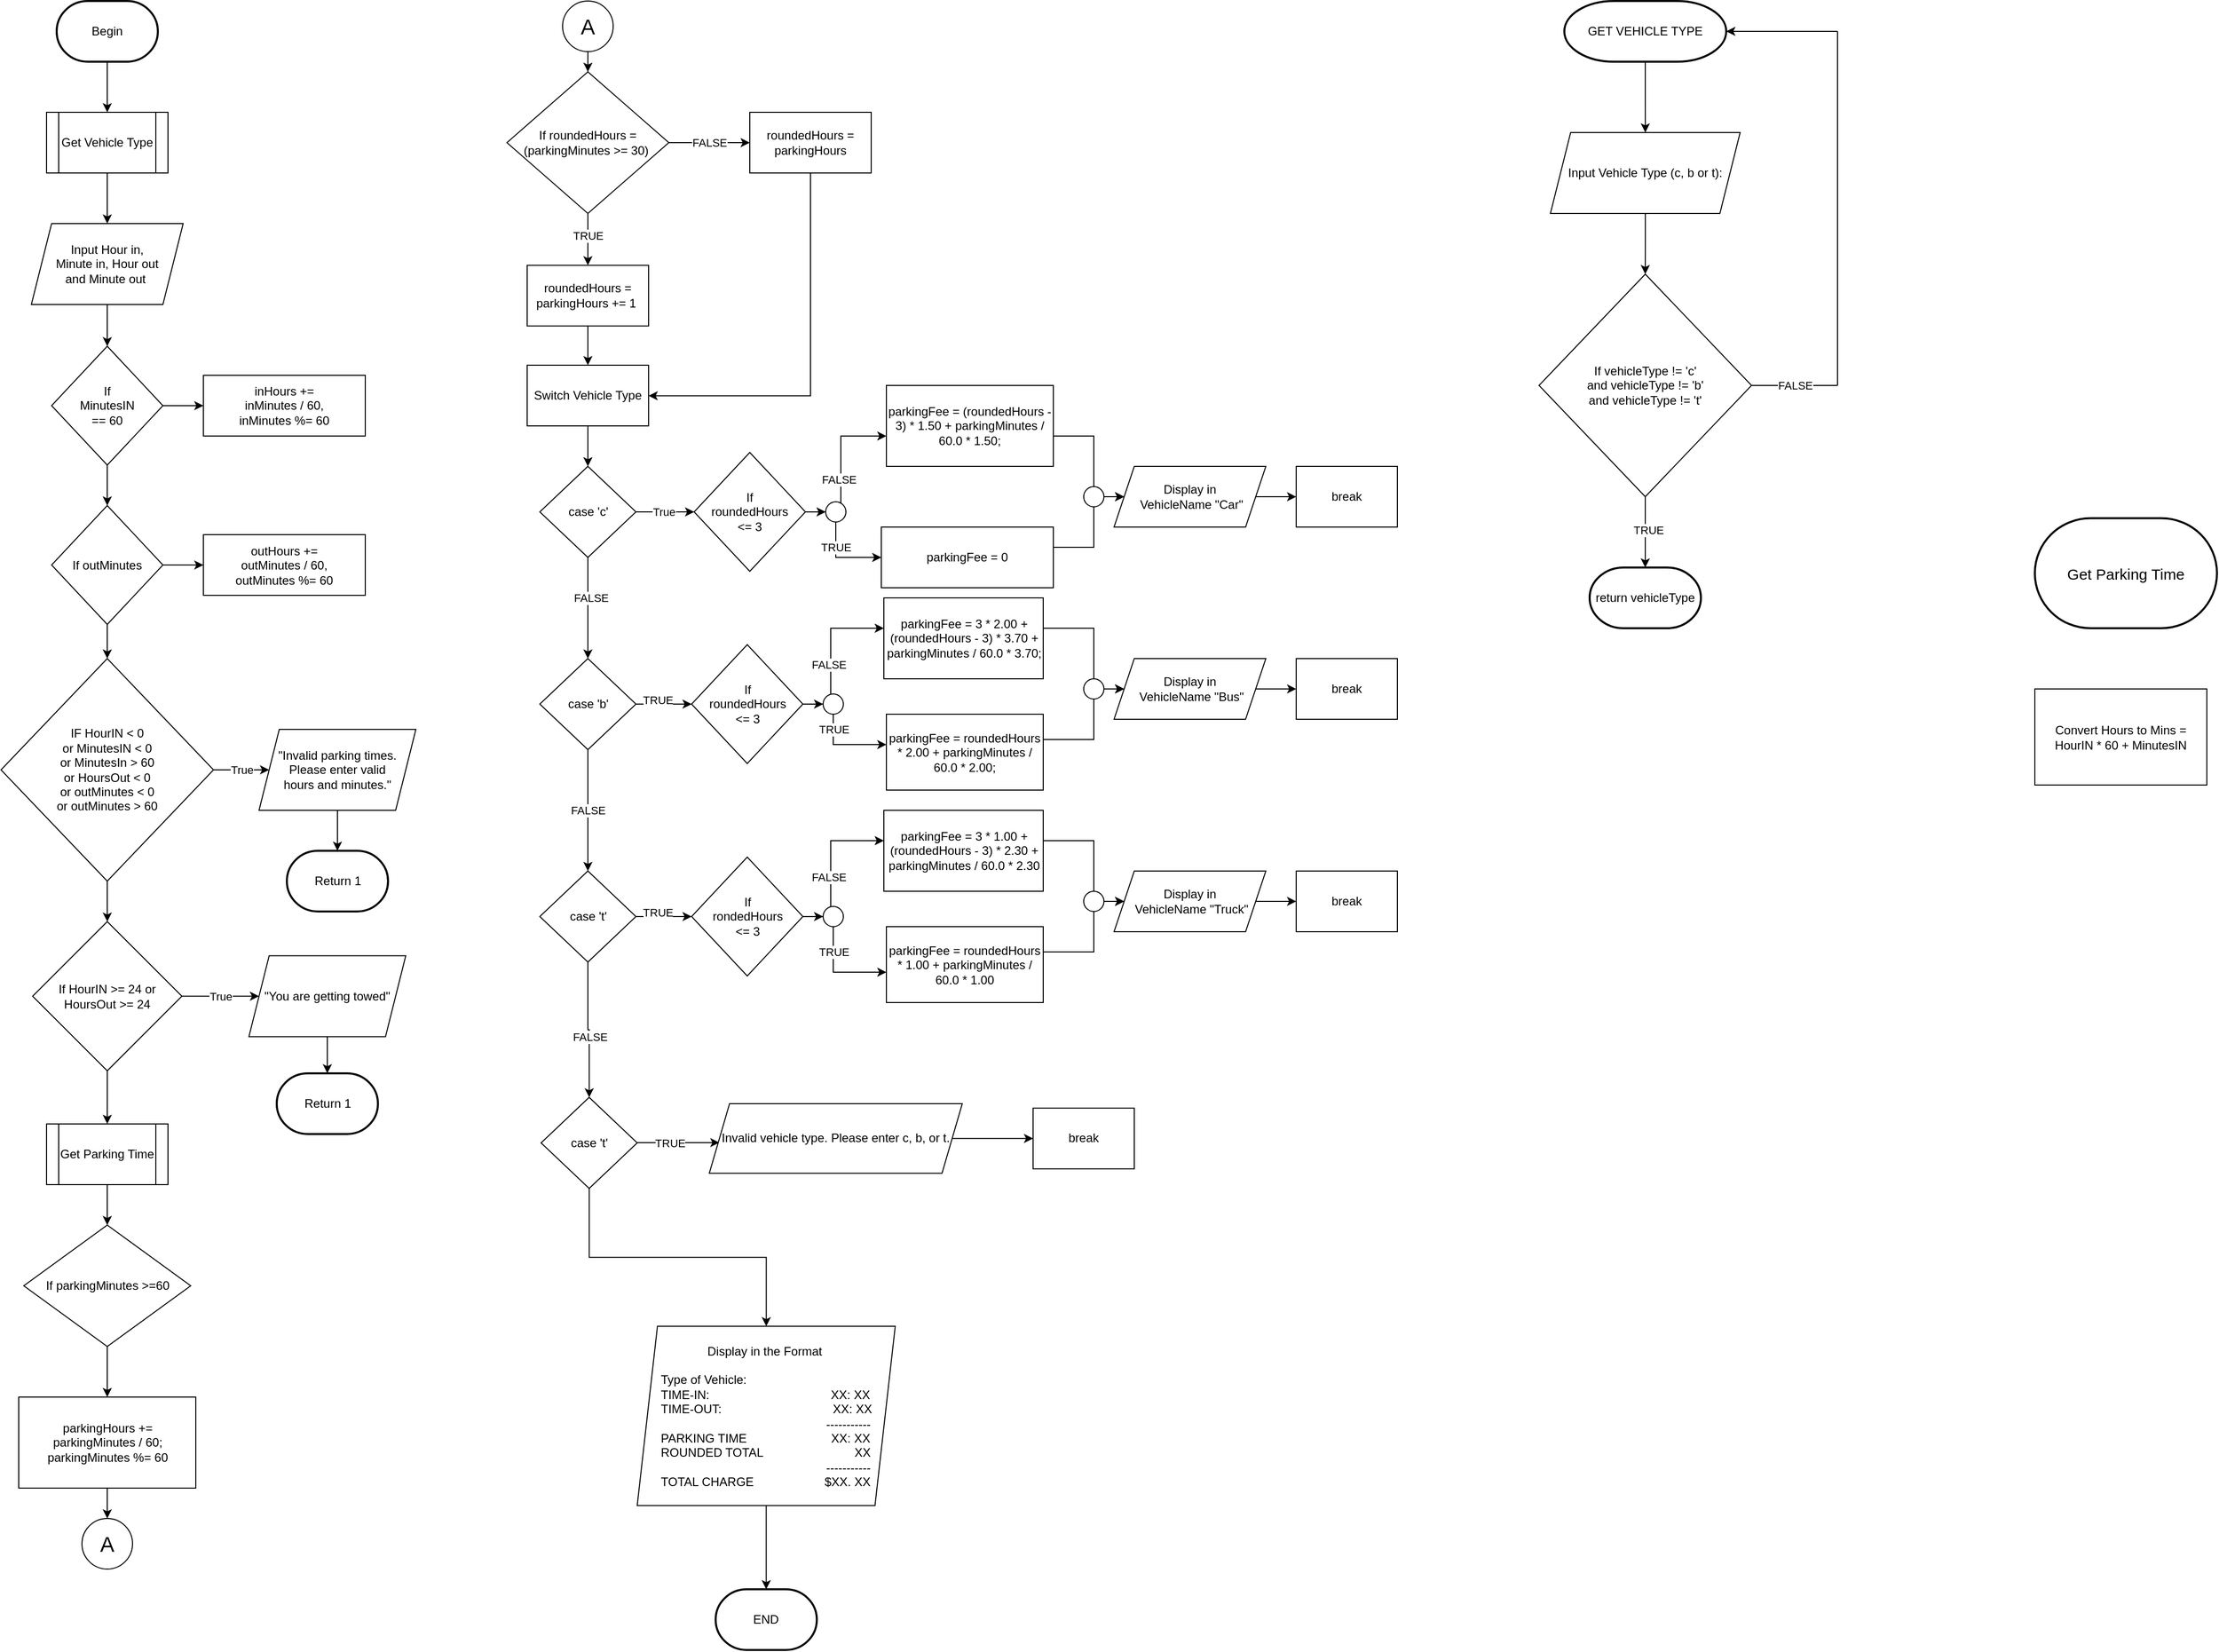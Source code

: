 <mxfile version="22.1.11" type="github">
  <diagram name="Page-1" id="T36eju5By-tqYhYQg0Z2">
    <mxGraphModel dx="693" dy="363" grid="1" gridSize="10" guides="1" tooltips="1" connect="1" arrows="1" fold="1" page="1" pageScale="1" pageWidth="850" pageHeight="1100" math="0" shadow="0">
      <root>
        <mxCell id="0" />
        <mxCell id="1" parent="0" />
        <mxCell id="Hg_f1LFbzUgzckaS3RzL-4" value="" style="edgeStyle=orthogonalEdgeStyle;rounded=0;orthogonalLoop=1;jettySize=auto;html=1;" parent="1" source="Hg_f1LFbzUgzckaS3RzL-1" target="Hg_f1LFbzUgzckaS3RzL-3" edge="1">
          <mxGeometry relative="1" as="geometry" />
        </mxCell>
        <mxCell id="Hg_f1LFbzUgzckaS3RzL-1" value="Begin" style="strokeWidth=2;html=1;shape=mxgraph.flowchart.terminator;whiteSpace=wrap;" parent="1" vertex="1">
          <mxGeometry x="165" y="40" width="100" height="60" as="geometry" />
        </mxCell>
        <mxCell id="Hg_f1LFbzUgzckaS3RzL-6" value="" style="edgeStyle=orthogonalEdgeStyle;rounded=0;orthogonalLoop=1;jettySize=auto;html=1;" parent="1" source="Hg_f1LFbzUgzckaS3RzL-3" target="Hg_f1LFbzUgzckaS3RzL-5" edge="1">
          <mxGeometry relative="1" as="geometry" />
        </mxCell>
        <mxCell id="Hg_f1LFbzUgzckaS3RzL-3" value="Get Vehicle Type" style="shape=process;whiteSpace=wrap;html=1;backgroundOutline=1;" parent="1" vertex="1">
          <mxGeometry x="155" y="150" width="120" height="60" as="geometry" />
        </mxCell>
        <mxCell id="Hg_f1LFbzUgzckaS3RzL-8" value="" style="edgeStyle=orthogonalEdgeStyle;rounded=0;orthogonalLoop=1;jettySize=auto;html=1;" parent="1" source="BbHm2kyEShkEgUKEUJJQ-3" target="Hg_f1LFbzUgzckaS3RzL-7" edge="1">
          <mxGeometry relative="1" as="geometry" />
        </mxCell>
        <mxCell id="Hg_f1LFbzUgzckaS3RzL-5" value="Input Hour in, &lt;br&gt;Minute in, Hour out&lt;br&gt;and Minute out&amp;nbsp;" style="shape=parallelogram;perimeter=parallelogramPerimeter;whiteSpace=wrap;html=1;fixedSize=1;" parent="1" vertex="1">
          <mxGeometry x="140" y="260" width="150" height="80" as="geometry" />
        </mxCell>
        <mxCell id="Hg_f1LFbzUgzckaS3RzL-20" value="True" style="edgeStyle=orthogonalEdgeStyle;rounded=0;orthogonalLoop=1;jettySize=auto;html=1;" parent="1" source="Hg_f1LFbzUgzckaS3RzL-7" target="Hg_f1LFbzUgzckaS3RzL-19" edge="1">
          <mxGeometry relative="1" as="geometry" />
        </mxCell>
        <mxCell id="BbHm2kyEShkEgUKEUJJQ-13" value="" style="edgeStyle=orthogonalEdgeStyle;rounded=0;orthogonalLoop=1;jettySize=auto;html=1;" edge="1" parent="1" source="Hg_f1LFbzUgzckaS3RzL-7" target="BbHm2kyEShkEgUKEUJJQ-11">
          <mxGeometry relative="1" as="geometry" />
        </mxCell>
        <mxCell id="Hg_f1LFbzUgzckaS3RzL-7" value="IF HourIN &amp;lt; 0&lt;br&gt;or MinutesIN &amp;lt; 0 &lt;br&gt;or MinutesIn &amp;gt; 60 &lt;br&gt;or HoursOut &amp;lt; 0&lt;br&gt;or outMinutes &amp;lt; 0 &lt;br&gt;or outMinutes &amp;gt; 60" style="rhombus;whiteSpace=wrap;html=1;" parent="1" vertex="1">
          <mxGeometry x="110" y="690" width="210" height="220" as="geometry" />
        </mxCell>
        <mxCell id="Hg_f1LFbzUgzckaS3RzL-17" value="" style="edgeStyle=orthogonalEdgeStyle;rounded=0;orthogonalLoop=1;jettySize=auto;html=1;entryX=0.5;entryY=0;entryDx=0;entryDy=0;" parent="1" source="Hg_f1LFbzUgzckaS3RzL-9" target="Hg_f1LFbzUgzckaS3RzL-12" edge="1">
          <mxGeometry relative="1" as="geometry">
            <mxPoint x="217.5" y="1256.25" as="targetPoint" />
          </mxGeometry>
        </mxCell>
        <mxCell id="Hg_f1LFbzUgzckaS3RzL-9" value="Get Parking Time" style="shape=process;whiteSpace=wrap;html=1;backgroundOutline=1;" parent="1" vertex="1">
          <mxGeometry x="155" y="1150" width="120" height="60" as="geometry" />
        </mxCell>
        <mxCell id="Hg_f1LFbzUgzckaS3RzL-23" value="" style="edgeStyle=orthogonalEdgeStyle;rounded=0;orthogonalLoop=1;jettySize=auto;html=1;entryX=0.5;entryY=0;entryDx=0;entryDy=0;" parent="1" source="Hg_f1LFbzUgzckaS3RzL-12" target="BbHm2kyEShkEgUKEUJJQ-18" edge="1">
          <mxGeometry relative="1" as="geometry">
            <mxPoint x="215" y="1430" as="targetPoint" />
          </mxGeometry>
        </mxCell>
        <mxCell id="Hg_f1LFbzUgzckaS3RzL-12" value="If parkingMinutes &amp;gt;=60" style="rhombus;whiteSpace=wrap;html=1;" parent="1" vertex="1">
          <mxGeometry x="132.5" y="1250" width="165" height="120" as="geometry" />
        </mxCell>
        <mxCell id="Hg_f1LFbzUgzckaS3RzL-30" value="" style="edgeStyle=orthogonalEdgeStyle;rounded=0;orthogonalLoop=1;jettySize=auto;html=1;" parent="1" source="Hg_f1LFbzUgzckaS3RzL-19" target="Hg_f1LFbzUgzckaS3RzL-29" edge="1">
          <mxGeometry relative="1" as="geometry" />
        </mxCell>
        <mxCell id="Hg_f1LFbzUgzckaS3RzL-19" value="&quot;Invalid parking times. &lt;br&gt;Please enter valid &lt;br&gt;hours and minutes.&quot;" style="shape=parallelogram;perimeter=parallelogramPerimeter;whiteSpace=wrap;html=1;fixedSize=1;" parent="1" vertex="1">
          <mxGeometry x="365" y="760" width="155" height="80" as="geometry" />
        </mxCell>
        <mxCell id="Hg_f1LFbzUgzckaS3RzL-24" value="&lt;font style=&quot;font-size: 21px;&quot;&gt;A&lt;/font&gt;" style="ellipse;whiteSpace=wrap;html=1;aspect=fixed;" parent="1" vertex="1">
          <mxGeometry x="190" y="1540" width="50" height="50" as="geometry" />
        </mxCell>
        <mxCell id="Hg_f1LFbzUgzckaS3RzL-29" value="Return 1" style="strokeWidth=2;html=1;shape=mxgraph.flowchart.terminator;whiteSpace=wrap;" parent="1" vertex="1">
          <mxGeometry x="392.5" y="880" width="100" height="60" as="geometry" />
        </mxCell>
        <mxCell id="Hg_f1LFbzUgzckaS3RzL-35" value="" style="edgeStyle=orthogonalEdgeStyle;rounded=0;orthogonalLoop=1;jettySize=auto;html=1;" parent="1" source="Hg_f1LFbzUgzckaS3RzL-31" target="Hg_f1LFbzUgzckaS3RzL-34" edge="1">
          <mxGeometry relative="1" as="geometry" />
        </mxCell>
        <mxCell id="Hg_f1LFbzUgzckaS3RzL-31" value="&lt;font style=&quot;font-size: 21px;&quot;&gt;A&lt;/font&gt;" style="ellipse;whiteSpace=wrap;html=1;aspect=fixed;" parent="1" vertex="1">
          <mxGeometry x="665" y="40" width="50" height="50" as="geometry" />
        </mxCell>
        <mxCell id="Hg_f1LFbzUgzckaS3RzL-38" value="" style="edgeStyle=orthogonalEdgeStyle;rounded=0;orthogonalLoop=1;jettySize=auto;html=1;" parent="1" source="Hg_f1LFbzUgzckaS3RzL-34" target="Hg_f1LFbzUgzckaS3RzL-37" edge="1">
          <mxGeometry relative="1" as="geometry" />
        </mxCell>
        <mxCell id="Hg_f1LFbzUgzckaS3RzL-39" value="TRUE" style="edgeLabel;html=1;align=center;verticalAlign=middle;resizable=0;points=[];" parent="Hg_f1LFbzUgzckaS3RzL-38" vertex="1" connectable="0">
          <mxGeometry x="-0.754" y="1" relative="1" as="geometry">
            <mxPoint x="-1" y="15" as="offset" />
          </mxGeometry>
        </mxCell>
        <mxCell id="BbHm2kyEShkEgUKEUJJQ-21" value="" style="edgeStyle=orthogonalEdgeStyle;rounded=0;orthogonalLoop=1;jettySize=auto;html=1;" edge="1" parent="1" source="Hg_f1LFbzUgzckaS3RzL-34" target="BbHm2kyEShkEgUKEUJJQ-20">
          <mxGeometry relative="1" as="geometry" />
        </mxCell>
        <mxCell id="BbHm2kyEShkEgUKEUJJQ-22" value="FALSE" style="edgeLabel;html=1;align=center;verticalAlign=middle;resizable=0;points=[];" vertex="1" connectable="0" parent="BbHm2kyEShkEgUKEUJJQ-21">
          <mxGeometry x="-0.373" y="-1" relative="1" as="geometry">
            <mxPoint x="15" y="-1" as="offset" />
          </mxGeometry>
        </mxCell>
        <mxCell id="Hg_f1LFbzUgzckaS3RzL-34" value="If roundedHours =&lt;br style=&quot;border-color: var(--border-color);&quot;&gt;(parkingMinutes &amp;gt;= 30)&amp;nbsp;" style="rhombus;whiteSpace=wrap;html=1;" parent="1" vertex="1">
          <mxGeometry x="610" y="110" width="160" height="140" as="geometry" />
        </mxCell>
        <mxCell id="Hg_f1LFbzUgzckaS3RzL-68" value="" style="edgeStyle=orthogonalEdgeStyle;rounded=0;orthogonalLoop=1;jettySize=auto;html=1;" parent="1" source="Hg_f1LFbzUgzckaS3RzL-37" target="Hg_f1LFbzUgzckaS3RzL-43" edge="1">
          <mxGeometry relative="1" as="geometry" />
        </mxCell>
        <mxCell id="Hg_f1LFbzUgzckaS3RzL-37" value="roundedHours = parkingHours += 1&amp;nbsp;" style="rounded=0;whiteSpace=wrap;html=1;" parent="1" vertex="1">
          <mxGeometry x="630" y="301.25" width="120" height="60" as="geometry" />
        </mxCell>
        <mxCell id="Hg_f1LFbzUgzckaS3RzL-46" value="" style="edgeStyle=orthogonalEdgeStyle;rounded=0;orthogonalLoop=1;jettySize=auto;html=1;" parent="1" source="Hg_f1LFbzUgzckaS3RzL-43" target="Hg_f1LFbzUgzckaS3RzL-45" edge="1">
          <mxGeometry relative="1" as="geometry" />
        </mxCell>
        <mxCell id="Hg_f1LFbzUgzckaS3RzL-43" value="Switch Vehicle Type" style="rounded=0;whiteSpace=wrap;html=1;" parent="1" vertex="1">
          <mxGeometry x="630" y="400" width="120" height="60" as="geometry" />
        </mxCell>
        <mxCell id="Hg_f1LFbzUgzckaS3RzL-48" value="" style="edgeStyle=orthogonalEdgeStyle;rounded=0;orthogonalLoop=1;jettySize=auto;html=1;" parent="1" source="Hg_f1LFbzUgzckaS3RzL-45" target="Hg_f1LFbzUgzckaS3RzL-47" edge="1">
          <mxGeometry relative="1" as="geometry" />
        </mxCell>
        <mxCell id="Hg_f1LFbzUgzckaS3RzL-49" value="True" style="edgeLabel;html=1;align=center;verticalAlign=middle;resizable=0;points=[];" parent="Hg_f1LFbzUgzckaS3RzL-48" vertex="1" connectable="0">
          <mxGeometry x="0.303" relative="1" as="geometry">
            <mxPoint x="-10" as="offset" />
          </mxGeometry>
        </mxCell>
        <mxCell id="Hg_f1LFbzUgzckaS3RzL-70" value="" style="edgeStyle=orthogonalEdgeStyle;rounded=0;orthogonalLoop=1;jettySize=auto;html=1;" parent="1" source="Hg_f1LFbzUgzckaS3RzL-45" target="Hg_f1LFbzUgzckaS3RzL-69" edge="1">
          <mxGeometry relative="1" as="geometry" />
        </mxCell>
        <mxCell id="Hg_f1LFbzUgzckaS3RzL-86" value="FALSE" style="edgeLabel;html=1;align=center;verticalAlign=middle;resizable=0;points=[];" parent="Hg_f1LFbzUgzckaS3RzL-70" vertex="1" connectable="0">
          <mxGeometry x="-0.207" y="3" relative="1" as="geometry">
            <mxPoint as="offset" />
          </mxGeometry>
        </mxCell>
        <mxCell id="Hg_f1LFbzUgzckaS3RzL-45" value="case &#39;c&#39;" style="rhombus;whiteSpace=wrap;html=1;" parent="1" vertex="1">
          <mxGeometry x="642.5" y="500" width="95" height="90" as="geometry" />
        </mxCell>
        <mxCell id="Hg_f1LFbzUgzckaS3RzL-52" value="" style="edgeStyle=orthogonalEdgeStyle;rounded=0;orthogonalLoop=1;jettySize=auto;html=1;" parent="1" source="Hg_f1LFbzUgzckaS3RzL-61" target="Hg_f1LFbzUgzckaS3RzL-51" edge="1">
          <mxGeometry relative="1" as="geometry">
            <Array as="points">
              <mxPoint x="935" y="590" />
            </Array>
          </mxGeometry>
        </mxCell>
        <mxCell id="Hg_f1LFbzUgzckaS3RzL-60" value="TRUE" style="edgeLabel;html=1;align=center;verticalAlign=middle;resizable=0;points=[];" parent="Hg_f1LFbzUgzckaS3RzL-52" vertex="1" connectable="0">
          <mxGeometry x="0.067" y="1" relative="1" as="geometry">
            <mxPoint x="-8" y="-9" as="offset" />
          </mxGeometry>
        </mxCell>
        <mxCell id="Hg_f1LFbzUgzckaS3RzL-57" value="" style="edgeStyle=orthogonalEdgeStyle;rounded=0;orthogonalLoop=1;jettySize=auto;html=1;" parent="1" source="Hg_f1LFbzUgzckaS3RzL-47" target="Hg_f1LFbzUgzckaS3RzL-56" edge="1">
          <mxGeometry relative="1" as="geometry">
            <Array as="points">
              <mxPoint x="940" y="545" />
              <mxPoint x="940" y="470" />
            </Array>
          </mxGeometry>
        </mxCell>
        <mxCell id="Hg_f1LFbzUgzckaS3RzL-59" value="FALSE" style="edgeLabel;html=1;align=center;verticalAlign=middle;resizable=0;points=[];" parent="Hg_f1LFbzUgzckaS3RzL-57" vertex="1" connectable="0">
          <mxGeometry x="-0.139" y="2" relative="1" as="geometry">
            <mxPoint as="offset" />
          </mxGeometry>
        </mxCell>
        <mxCell id="Hg_f1LFbzUgzckaS3RzL-47" value="If &lt;br&gt;roundedHours &lt;br&gt;&amp;lt;= 3" style="rhombus;whiteSpace=wrap;html=1;" parent="1" vertex="1">
          <mxGeometry x="795" y="486.25" width="110" height="117.5" as="geometry" />
        </mxCell>
        <mxCell id="Hg_f1LFbzUgzckaS3RzL-66" value="" style="edgeStyle=orthogonalEdgeStyle;rounded=0;orthogonalLoop=1;jettySize=auto;html=1;" parent="1" source="Hg_f1LFbzUgzckaS3RzL-51" target="Hg_f1LFbzUgzckaS3RzL-64" edge="1">
          <mxGeometry relative="1" as="geometry">
            <Array as="points">
              <mxPoint x="1190" y="580" />
              <mxPoint x="1190" y="530" />
            </Array>
          </mxGeometry>
        </mxCell>
        <mxCell id="Hg_f1LFbzUgzckaS3RzL-51" value="parkingFee = 0" style="rounded=0;whiteSpace=wrap;html=1;" parent="1" vertex="1">
          <mxGeometry x="980" y="560" width="170" height="60" as="geometry" />
        </mxCell>
        <mxCell id="Hg_f1LFbzUgzckaS3RzL-65" value="" style="edgeStyle=orthogonalEdgeStyle;rounded=0;orthogonalLoop=1;jettySize=auto;html=1;" parent="1" source="Hg_f1LFbzUgzckaS3RzL-56" target="Hg_f1LFbzUgzckaS3RzL-64" edge="1">
          <mxGeometry relative="1" as="geometry">
            <Array as="points">
              <mxPoint x="1190" y="470" />
              <mxPoint x="1190" y="530" />
            </Array>
          </mxGeometry>
        </mxCell>
        <mxCell id="Hg_f1LFbzUgzckaS3RzL-56" value="parkingFee = (roundedHours - 3) * 1.50 + parkingMinutes / 60.0 * 1.50;" style="rounded=0;whiteSpace=wrap;html=1;" parent="1" vertex="1">
          <mxGeometry x="985" y="420" width="165" height="80" as="geometry" />
        </mxCell>
        <mxCell id="Hg_f1LFbzUgzckaS3RzL-62" value="" style="edgeStyle=orthogonalEdgeStyle;rounded=0;orthogonalLoop=1;jettySize=auto;html=1;" parent="1" source="Hg_f1LFbzUgzckaS3RzL-47" target="Hg_f1LFbzUgzckaS3RzL-61" edge="1">
          <mxGeometry relative="1" as="geometry">
            <mxPoint x="905" y="545" as="sourcePoint" />
            <mxPoint x="975" y="610" as="targetPoint" />
          </mxGeometry>
        </mxCell>
        <mxCell id="Hg_f1LFbzUgzckaS3RzL-61" value="" style="ellipse;whiteSpace=wrap;html=1;aspect=fixed;" parent="1" vertex="1">
          <mxGeometry x="925" y="535" width="20" height="20" as="geometry" />
        </mxCell>
        <mxCell id="BbHm2kyEShkEgUKEUJJQ-27" value="" style="edgeStyle=orthogonalEdgeStyle;rounded=0;orthogonalLoop=1;jettySize=auto;html=1;" edge="1" parent="1" source="Hg_f1LFbzUgzckaS3RzL-64" target="BbHm2kyEShkEgUKEUJJQ-26">
          <mxGeometry relative="1" as="geometry" />
        </mxCell>
        <mxCell id="Hg_f1LFbzUgzckaS3RzL-64" value="Display in&lt;br&gt;&amp;nbsp;VehicleName &quot;Car&quot;" style="shape=parallelogram;perimeter=parallelogramPerimeter;whiteSpace=wrap;html=1;fixedSize=1;" parent="1" vertex="1">
          <mxGeometry x="1210" y="500" width="150" height="60" as="geometry" />
        </mxCell>
        <mxCell id="Hg_f1LFbzUgzckaS3RzL-67" value="" style="ellipse;whiteSpace=wrap;html=1;aspect=fixed;" parent="1" vertex="1">
          <mxGeometry x="1180" y="520" width="20" height="20" as="geometry" />
        </mxCell>
        <mxCell id="Hg_f1LFbzUgzckaS3RzL-84" value="" style="edgeStyle=orthogonalEdgeStyle;rounded=0;orthogonalLoop=1;jettySize=auto;html=1;" parent="1" source="Hg_f1LFbzUgzckaS3RzL-69" target="Hg_f1LFbzUgzckaS3RzL-75" edge="1">
          <mxGeometry relative="1" as="geometry" />
        </mxCell>
        <mxCell id="Hg_f1LFbzUgzckaS3RzL-85" value="TRUE" style="edgeLabel;html=1;align=center;verticalAlign=middle;resizable=0;points=[];" parent="Hg_f1LFbzUgzckaS3RzL-84" vertex="1" connectable="0">
          <mxGeometry x="-0.255" y="4" relative="1" as="geometry">
            <mxPoint x="1" as="offset" />
          </mxGeometry>
        </mxCell>
        <mxCell id="BbHm2kyEShkEgUKEUJJQ-68" value="" style="edgeStyle=orthogonalEdgeStyle;rounded=0;orthogonalLoop=1;jettySize=auto;html=1;" edge="1" parent="1" source="Hg_f1LFbzUgzckaS3RzL-69" target="BbHm2kyEShkEgUKEUJJQ-52">
          <mxGeometry relative="1" as="geometry" />
        </mxCell>
        <mxCell id="Hg_f1LFbzUgzckaS3RzL-69" value="case &#39;b&#39;" style="rhombus;whiteSpace=wrap;html=1;" parent="1" vertex="1">
          <mxGeometry x="642.5" y="690" width="95" height="90" as="geometry" />
        </mxCell>
        <mxCell id="Hg_f1LFbzUgzckaS3RzL-71" value="" style="edgeStyle=orthogonalEdgeStyle;rounded=0;orthogonalLoop=1;jettySize=auto;html=1;" parent="1" source="Hg_f1LFbzUgzckaS3RzL-81" target="Hg_f1LFbzUgzckaS3RzL-77" edge="1">
          <mxGeometry relative="1" as="geometry">
            <Array as="points">
              <mxPoint x="933" y="775" />
            </Array>
          </mxGeometry>
        </mxCell>
        <mxCell id="Hg_f1LFbzUgzckaS3RzL-72" value="TRUE" style="edgeLabel;html=1;align=center;verticalAlign=middle;resizable=0;points=[];" parent="Hg_f1LFbzUgzckaS3RzL-71" vertex="1" connectable="0">
          <mxGeometry x="0.067" y="1" relative="1" as="geometry">
            <mxPoint x="-14" y="-14" as="offset" />
          </mxGeometry>
        </mxCell>
        <mxCell id="Hg_f1LFbzUgzckaS3RzL-73" value="" style="edgeStyle=orthogonalEdgeStyle;rounded=0;orthogonalLoop=1;jettySize=auto;html=1;" parent="1" source="Hg_f1LFbzUgzckaS3RzL-75" target="Hg_f1LFbzUgzckaS3RzL-79" edge="1">
          <mxGeometry relative="1" as="geometry">
            <Array as="points">
              <mxPoint x="930" y="735" />
              <mxPoint x="930" y="660" />
            </Array>
          </mxGeometry>
        </mxCell>
        <mxCell id="Hg_f1LFbzUgzckaS3RzL-74" value="FALSE" style="edgeLabel;html=1;align=center;verticalAlign=middle;resizable=0;points=[];" parent="Hg_f1LFbzUgzckaS3RzL-73" vertex="1" connectable="0">
          <mxGeometry x="-0.139" y="2" relative="1" as="geometry">
            <mxPoint as="offset" />
          </mxGeometry>
        </mxCell>
        <mxCell id="Hg_f1LFbzUgzckaS3RzL-75" value="If &lt;br&gt;roundedHours &lt;br&gt;&amp;lt;= 3" style="rhombus;whiteSpace=wrap;html=1;" parent="1" vertex="1">
          <mxGeometry x="792.5" y="676.25" width="110" height="117.5" as="geometry" />
        </mxCell>
        <mxCell id="Hg_f1LFbzUgzckaS3RzL-76" value="" style="edgeStyle=orthogonalEdgeStyle;rounded=0;orthogonalLoop=1;jettySize=auto;html=1;" parent="1" source="Hg_f1LFbzUgzckaS3RzL-77" target="Hg_f1LFbzUgzckaS3RzL-82" edge="1">
          <mxGeometry relative="1" as="geometry">
            <Array as="points">
              <mxPoint x="1190" y="770" />
              <mxPoint x="1190" y="720" />
            </Array>
          </mxGeometry>
        </mxCell>
        <mxCell id="Hg_f1LFbzUgzckaS3RzL-77" value="parkingFee = roundedHours * 2.00 + parkingMinutes / 60.0 * 2.00;" style="rounded=0;whiteSpace=wrap;html=1;" parent="1" vertex="1">
          <mxGeometry x="985" y="745" width="155" height="75" as="geometry" />
        </mxCell>
        <mxCell id="Hg_f1LFbzUgzckaS3RzL-78" value="" style="edgeStyle=orthogonalEdgeStyle;rounded=0;orthogonalLoop=1;jettySize=auto;html=1;" parent="1" source="Hg_f1LFbzUgzckaS3RzL-79" target="Hg_f1LFbzUgzckaS3RzL-82" edge="1">
          <mxGeometry relative="1" as="geometry">
            <Array as="points">
              <mxPoint x="1190" y="660" />
              <mxPoint x="1190" y="720" />
            </Array>
          </mxGeometry>
        </mxCell>
        <mxCell id="Hg_f1LFbzUgzckaS3RzL-79" value="parkingFee = 3 * 2.00 + (roundedHours - 3) * 3.70 + parkingMinutes / 60.0 * 3.70;" style="rounded=0;whiteSpace=wrap;html=1;" parent="1" vertex="1">
          <mxGeometry x="982.5" y="630" width="157.5" height="80" as="geometry" />
        </mxCell>
        <mxCell id="Hg_f1LFbzUgzckaS3RzL-80" value="" style="edgeStyle=orthogonalEdgeStyle;rounded=0;orthogonalLoop=1;jettySize=auto;html=1;" parent="1" source="Hg_f1LFbzUgzckaS3RzL-75" target="Hg_f1LFbzUgzckaS3RzL-81" edge="1">
          <mxGeometry relative="1" as="geometry">
            <mxPoint x="902.5" y="735" as="sourcePoint" />
            <mxPoint x="972.5" y="800" as="targetPoint" />
          </mxGeometry>
        </mxCell>
        <mxCell id="Hg_f1LFbzUgzckaS3RzL-81" value="" style="ellipse;whiteSpace=wrap;html=1;aspect=fixed;" parent="1" vertex="1">
          <mxGeometry x="922.5" y="725" width="20" height="20" as="geometry" />
        </mxCell>
        <mxCell id="BbHm2kyEShkEgUKEUJJQ-29" value="" style="edgeStyle=orthogonalEdgeStyle;rounded=0;orthogonalLoop=1;jettySize=auto;html=1;" edge="1" parent="1" source="Hg_f1LFbzUgzckaS3RzL-82" target="BbHm2kyEShkEgUKEUJJQ-28">
          <mxGeometry relative="1" as="geometry" />
        </mxCell>
        <mxCell id="Hg_f1LFbzUgzckaS3RzL-82" value="Display in&lt;br&gt;&amp;nbsp;VehicleName &quot;Bus&quot;" style="shape=parallelogram;perimeter=parallelogramPerimeter;whiteSpace=wrap;html=1;fixedSize=1;" parent="1" vertex="1">
          <mxGeometry x="1210" y="690" width="150" height="60" as="geometry" />
        </mxCell>
        <mxCell id="Hg_f1LFbzUgzckaS3RzL-83" value="" style="ellipse;whiteSpace=wrap;html=1;aspect=fixed;" parent="1" vertex="1">
          <mxGeometry x="1180" y="710" width="20" height="20" as="geometry" />
        </mxCell>
        <mxCell id="BbHm2kyEShkEgUKEUJJQ-2" value="" style="edgeStyle=orthogonalEdgeStyle;rounded=0;orthogonalLoop=1;jettySize=auto;html=1;" edge="1" parent="1" source="Hg_f1LFbzUgzckaS3RzL-5" target="BbHm2kyEShkEgUKEUJJQ-1">
          <mxGeometry relative="1" as="geometry">
            <mxPoint x="215" y="340" as="sourcePoint" />
            <mxPoint x="215" y="890" as="targetPoint" />
          </mxGeometry>
        </mxCell>
        <mxCell id="BbHm2kyEShkEgUKEUJJQ-9" value="" style="edgeStyle=orthogonalEdgeStyle;rounded=0;orthogonalLoop=1;jettySize=auto;html=1;" edge="1" parent="1" source="BbHm2kyEShkEgUKEUJJQ-1" target="BbHm2kyEShkEgUKEUJJQ-6">
          <mxGeometry relative="1" as="geometry" />
        </mxCell>
        <mxCell id="BbHm2kyEShkEgUKEUJJQ-1" value="If &lt;br&gt;MinutesIN&lt;br&gt;== 60" style="rhombus;whiteSpace=wrap;html=1;" vertex="1" parent="1">
          <mxGeometry x="160" y="381.25" width="110" height="117.5" as="geometry" />
        </mxCell>
        <mxCell id="BbHm2kyEShkEgUKEUJJQ-4" value="" style="edgeStyle=orthogonalEdgeStyle;rounded=0;orthogonalLoop=1;jettySize=auto;html=1;" edge="1" parent="1" source="BbHm2kyEShkEgUKEUJJQ-1" target="BbHm2kyEShkEgUKEUJJQ-3">
          <mxGeometry relative="1" as="geometry">
            <mxPoint x="215" y="518" as="sourcePoint" />
            <mxPoint x="215" y="890" as="targetPoint" />
          </mxGeometry>
        </mxCell>
        <mxCell id="BbHm2kyEShkEgUKEUJJQ-8" value="" style="edgeStyle=orthogonalEdgeStyle;rounded=0;orthogonalLoop=1;jettySize=auto;html=1;" edge="1" parent="1" source="BbHm2kyEShkEgUKEUJJQ-3" target="BbHm2kyEShkEgUKEUJJQ-7">
          <mxGeometry relative="1" as="geometry" />
        </mxCell>
        <mxCell id="BbHm2kyEShkEgUKEUJJQ-3" value="If outMinutes" style="rhombus;whiteSpace=wrap;html=1;" vertex="1" parent="1">
          <mxGeometry x="160" y="538.75" width="110" height="117.5" as="geometry" />
        </mxCell>
        <mxCell id="BbHm2kyEShkEgUKEUJJQ-6" value="inHours += &lt;br&gt;inMinutes / 60,&lt;br&gt;inMinutes %= 60" style="rounded=0;whiteSpace=wrap;html=1;" vertex="1" parent="1">
          <mxGeometry x="310" y="410" width="160" height="60" as="geometry" />
        </mxCell>
        <mxCell id="BbHm2kyEShkEgUKEUJJQ-7" value="outHours += &lt;br&gt;outMinutes / 60,&lt;br&gt;outMinutes %= 60" style="rounded=0;whiteSpace=wrap;html=1;" vertex="1" parent="1">
          <mxGeometry x="310" y="567.5" width="160" height="60" as="geometry" />
        </mxCell>
        <mxCell id="BbHm2kyEShkEgUKEUJJQ-12" value="" style="edgeStyle=orthogonalEdgeStyle;rounded=0;orthogonalLoop=1;jettySize=auto;html=1;" edge="1" parent="1" source="BbHm2kyEShkEgUKEUJJQ-11" target="Hg_f1LFbzUgzckaS3RzL-9">
          <mxGeometry relative="1" as="geometry" />
        </mxCell>
        <mxCell id="BbHm2kyEShkEgUKEUJJQ-11" value="If HourIN &amp;gt;= 24 or HoursOut &amp;gt;= 24" style="rhombus;whiteSpace=wrap;html=1;" vertex="1" parent="1">
          <mxGeometry x="141.25" y="950" width="147.5" height="147.5" as="geometry" />
        </mxCell>
        <mxCell id="BbHm2kyEShkEgUKEUJJQ-14" value="True" style="edgeStyle=orthogonalEdgeStyle;rounded=0;orthogonalLoop=1;jettySize=auto;html=1;exitX=1;exitY=0.5;exitDx=0;exitDy=0;" edge="1" parent="1" target="BbHm2kyEShkEgUKEUJJQ-16" source="BbHm2kyEShkEgUKEUJJQ-11">
          <mxGeometry relative="1" as="geometry">
            <mxPoint x="310" y="1020" as="sourcePoint" />
          </mxGeometry>
        </mxCell>
        <mxCell id="BbHm2kyEShkEgUKEUJJQ-15" value="" style="edgeStyle=orthogonalEdgeStyle;rounded=0;orthogonalLoop=1;jettySize=auto;html=1;" edge="1" parent="1" source="BbHm2kyEShkEgUKEUJJQ-16" target="BbHm2kyEShkEgUKEUJJQ-17">
          <mxGeometry relative="1" as="geometry" />
        </mxCell>
        <mxCell id="BbHm2kyEShkEgUKEUJJQ-16" value="&quot;You are getting towed&quot;" style="shape=parallelogram;perimeter=parallelogramPerimeter;whiteSpace=wrap;html=1;fixedSize=1;" vertex="1" parent="1">
          <mxGeometry x="355" y="983.75" width="155" height="80" as="geometry" />
        </mxCell>
        <mxCell id="BbHm2kyEShkEgUKEUJJQ-17" value="Return 1" style="strokeWidth=2;html=1;shape=mxgraph.flowchart.terminator;whiteSpace=wrap;" vertex="1" parent="1">
          <mxGeometry x="382.5" y="1100" width="100" height="60" as="geometry" />
        </mxCell>
        <mxCell id="BbHm2kyEShkEgUKEUJJQ-19" value="" style="edgeStyle=orthogonalEdgeStyle;rounded=0;orthogonalLoop=1;jettySize=auto;html=1;" edge="1" parent="1" source="BbHm2kyEShkEgUKEUJJQ-18" target="Hg_f1LFbzUgzckaS3RzL-24">
          <mxGeometry relative="1" as="geometry" />
        </mxCell>
        <mxCell id="BbHm2kyEShkEgUKEUJJQ-18" value="parkingHours += parkingMinutes / 60; parkingMinutes %= 60" style="rounded=0;whiteSpace=wrap;html=1;" vertex="1" parent="1">
          <mxGeometry x="127.5" y="1420" width="175" height="90" as="geometry" />
        </mxCell>
        <mxCell id="BbHm2kyEShkEgUKEUJJQ-24" value="" style="edgeStyle=orthogonalEdgeStyle;rounded=0;orthogonalLoop=1;jettySize=auto;html=1;" edge="1" parent="1" source="BbHm2kyEShkEgUKEUJJQ-20" target="Hg_f1LFbzUgzckaS3RzL-43">
          <mxGeometry relative="1" as="geometry">
            <Array as="points">
              <mxPoint x="910" y="430.25" />
            </Array>
          </mxGeometry>
        </mxCell>
        <mxCell id="BbHm2kyEShkEgUKEUJJQ-20" value="roundedHours = parkingHours" style="rounded=0;whiteSpace=wrap;html=1;" vertex="1" parent="1">
          <mxGeometry x="850" y="150" width="120" height="60" as="geometry" />
        </mxCell>
        <mxCell id="BbHm2kyEShkEgUKEUJJQ-26" value="break" style="rounded=0;whiteSpace=wrap;html=1;" vertex="1" parent="1">
          <mxGeometry x="1390" y="500" width="100" height="60" as="geometry" />
        </mxCell>
        <mxCell id="BbHm2kyEShkEgUKEUJJQ-28" value="break" style="rounded=0;whiteSpace=wrap;html=1;" vertex="1" parent="1">
          <mxGeometry x="1390" y="690" width="100" height="60" as="geometry" />
        </mxCell>
        <mxCell id="BbHm2kyEShkEgUKEUJJQ-49" value="FALSE" style="edgeLabel;html=1;align=center;verticalAlign=middle;resizable=0;points=[];" vertex="1" connectable="0" parent="1">
          <mxGeometry x="690.0" y="840" as="geometry" />
        </mxCell>
        <mxCell id="BbHm2kyEShkEgUKEUJJQ-50" value="" style="edgeStyle=orthogonalEdgeStyle;rounded=0;orthogonalLoop=1;jettySize=auto;html=1;" edge="1" parent="1" source="BbHm2kyEShkEgUKEUJJQ-52" target="BbHm2kyEShkEgUKEUJJQ-57">
          <mxGeometry relative="1" as="geometry" />
        </mxCell>
        <mxCell id="BbHm2kyEShkEgUKEUJJQ-51" value="TRUE" style="edgeLabel;html=1;align=center;verticalAlign=middle;resizable=0;points=[];" vertex="1" connectable="0" parent="BbHm2kyEShkEgUKEUJJQ-50">
          <mxGeometry x="-0.255" y="4" relative="1" as="geometry">
            <mxPoint x="1" as="offset" />
          </mxGeometry>
        </mxCell>
        <mxCell id="BbHm2kyEShkEgUKEUJJQ-88" value="" style="edgeStyle=orthogonalEdgeStyle;rounded=0;orthogonalLoop=1;jettySize=auto;html=1;" edge="1" parent="1" source="BbHm2kyEShkEgUKEUJJQ-52" target="BbHm2kyEShkEgUKEUJJQ-72">
          <mxGeometry relative="1" as="geometry" />
        </mxCell>
        <mxCell id="BbHm2kyEShkEgUKEUJJQ-52" value="case &#39;t&#39;" style="rhombus;whiteSpace=wrap;html=1;direction=west;" vertex="1" parent="1">
          <mxGeometry x="642.5" y="900" width="95" height="90" as="geometry" />
        </mxCell>
        <mxCell id="BbHm2kyEShkEgUKEUJJQ-53" value="" style="edgeStyle=orthogonalEdgeStyle;rounded=0;orthogonalLoop=1;jettySize=auto;html=1;" edge="1" parent="1" source="BbHm2kyEShkEgUKEUJJQ-63" target="BbHm2kyEShkEgUKEUJJQ-59">
          <mxGeometry relative="1" as="geometry">
            <Array as="points">
              <mxPoint x="932" y="1000" />
            </Array>
          </mxGeometry>
        </mxCell>
        <mxCell id="BbHm2kyEShkEgUKEUJJQ-54" value="TRUE" style="edgeLabel;html=1;align=center;verticalAlign=middle;resizable=0;points=[];" vertex="1" connectable="0" parent="BbHm2kyEShkEgUKEUJJQ-53">
          <mxGeometry x="0.067" y="1" relative="1" as="geometry">
            <mxPoint x="-7" y="-19" as="offset" />
          </mxGeometry>
        </mxCell>
        <mxCell id="BbHm2kyEShkEgUKEUJJQ-55" value="" style="edgeStyle=orthogonalEdgeStyle;rounded=0;orthogonalLoop=1;jettySize=auto;html=1;" edge="1" parent="1" source="BbHm2kyEShkEgUKEUJJQ-57" target="BbHm2kyEShkEgUKEUJJQ-61">
          <mxGeometry relative="1" as="geometry">
            <Array as="points">
              <mxPoint x="930" y="945" />
              <mxPoint x="930" y="870" />
            </Array>
          </mxGeometry>
        </mxCell>
        <mxCell id="BbHm2kyEShkEgUKEUJJQ-56" value="FALSE" style="edgeLabel;html=1;align=center;verticalAlign=middle;resizable=0;points=[];" vertex="1" connectable="0" parent="BbHm2kyEShkEgUKEUJJQ-55">
          <mxGeometry x="-0.139" y="2" relative="1" as="geometry">
            <mxPoint as="offset" />
          </mxGeometry>
        </mxCell>
        <mxCell id="BbHm2kyEShkEgUKEUJJQ-57" value="If &lt;br&gt;rondedHours &lt;br&gt;&amp;lt;= 3" style="rhombus;whiteSpace=wrap;html=1;" vertex="1" parent="1">
          <mxGeometry x="792.5" y="886.25" width="110" height="117.5" as="geometry" />
        </mxCell>
        <mxCell id="BbHm2kyEShkEgUKEUJJQ-58" value="" style="edgeStyle=orthogonalEdgeStyle;rounded=0;orthogonalLoop=1;jettySize=auto;html=1;" edge="1" parent="1" source="BbHm2kyEShkEgUKEUJJQ-59" target="BbHm2kyEShkEgUKEUJJQ-65">
          <mxGeometry relative="1" as="geometry">
            <Array as="points">
              <mxPoint x="1190" y="980" />
              <mxPoint x="1190" y="930" />
            </Array>
          </mxGeometry>
        </mxCell>
        <mxCell id="BbHm2kyEShkEgUKEUJJQ-59" value="parkingFee = roundedHours * 1.00 + parkingMinutes / 60.0 * 1.00" style="rounded=0;whiteSpace=wrap;html=1;" vertex="1" parent="1">
          <mxGeometry x="985" y="955" width="155" height="75" as="geometry" />
        </mxCell>
        <mxCell id="BbHm2kyEShkEgUKEUJJQ-60" value="" style="edgeStyle=orthogonalEdgeStyle;rounded=0;orthogonalLoop=1;jettySize=auto;html=1;" edge="1" parent="1" source="BbHm2kyEShkEgUKEUJJQ-61" target="BbHm2kyEShkEgUKEUJJQ-65">
          <mxGeometry relative="1" as="geometry">
            <Array as="points">
              <mxPoint x="1190" y="870" />
              <mxPoint x="1190" y="930" />
            </Array>
          </mxGeometry>
        </mxCell>
        <mxCell id="BbHm2kyEShkEgUKEUJJQ-61" value="parkingFee = 3 * 1.00 + (roundedHours - 3) * 2.30 + parkingMinutes / 60.0 * 2.30" style="rounded=0;whiteSpace=wrap;html=1;" vertex="1" parent="1">
          <mxGeometry x="982.5" y="840" width="157.5" height="80" as="geometry" />
        </mxCell>
        <mxCell id="BbHm2kyEShkEgUKEUJJQ-62" value="" style="edgeStyle=orthogonalEdgeStyle;rounded=0;orthogonalLoop=1;jettySize=auto;html=1;" edge="1" parent="1" source="BbHm2kyEShkEgUKEUJJQ-57" target="BbHm2kyEShkEgUKEUJJQ-63">
          <mxGeometry relative="1" as="geometry">
            <mxPoint x="902.5" y="945" as="sourcePoint" />
            <mxPoint x="972.5" y="1010" as="targetPoint" />
          </mxGeometry>
        </mxCell>
        <mxCell id="BbHm2kyEShkEgUKEUJJQ-63" value="" style="ellipse;whiteSpace=wrap;html=1;aspect=fixed;" vertex="1" parent="1">
          <mxGeometry x="922.5" y="935" width="20" height="20" as="geometry" />
        </mxCell>
        <mxCell id="BbHm2kyEShkEgUKEUJJQ-64" value="" style="edgeStyle=orthogonalEdgeStyle;rounded=0;orthogonalLoop=1;jettySize=auto;html=1;" edge="1" parent="1" source="BbHm2kyEShkEgUKEUJJQ-65" target="BbHm2kyEShkEgUKEUJJQ-67">
          <mxGeometry relative="1" as="geometry" />
        </mxCell>
        <mxCell id="BbHm2kyEShkEgUKEUJJQ-65" value="Display in&lt;br&gt;&amp;nbsp;VehicleName &quot;Truck&quot;" style="shape=parallelogram;perimeter=parallelogramPerimeter;whiteSpace=wrap;html=1;fixedSize=1;" vertex="1" parent="1">
          <mxGeometry x="1210" y="900" width="150" height="60" as="geometry" />
        </mxCell>
        <mxCell id="BbHm2kyEShkEgUKEUJJQ-66" value="" style="ellipse;whiteSpace=wrap;html=1;aspect=fixed;" vertex="1" parent="1">
          <mxGeometry x="1180" y="920" width="20" height="20" as="geometry" />
        </mxCell>
        <mxCell id="BbHm2kyEShkEgUKEUJJQ-67" value="break" style="rounded=0;whiteSpace=wrap;html=1;" vertex="1" parent="1">
          <mxGeometry x="1390" y="900" width="100" height="60" as="geometry" />
        </mxCell>
        <mxCell id="BbHm2kyEShkEgUKEUJJQ-69" value="FALSE" style="edgeLabel;html=1;align=center;verticalAlign=middle;resizable=0;points=[];" vertex="1" connectable="0" parent="1">
          <mxGeometry x="691.25" y="1063.75" as="geometry" />
        </mxCell>
        <mxCell id="BbHm2kyEShkEgUKEUJJQ-70" value="" style="edgeStyle=orthogonalEdgeStyle;rounded=0;orthogonalLoop=1;jettySize=auto;html=1;" edge="1" parent="1">
          <mxGeometry relative="1" as="geometry">
            <mxPoint x="738.75" y="1168.44" as="sourcePoint" />
            <mxPoint x="820.0" y="1168.44" as="targetPoint" />
          </mxGeometry>
        </mxCell>
        <mxCell id="BbHm2kyEShkEgUKEUJJQ-71" value="TRUE" style="edgeLabel;html=1;align=center;verticalAlign=middle;resizable=0;points=[];" vertex="1" connectable="0" parent="BbHm2kyEShkEgUKEUJJQ-70">
          <mxGeometry x="-0.255" y="4" relative="1" as="geometry">
            <mxPoint x="1" y="4" as="offset" />
          </mxGeometry>
        </mxCell>
        <mxCell id="BbHm2kyEShkEgUKEUJJQ-91" value="" style="edgeStyle=orthogonalEdgeStyle;rounded=0;orthogonalLoop=1;jettySize=auto;html=1;" edge="1" parent="1" source="BbHm2kyEShkEgUKEUJJQ-72" target="BbHm2kyEShkEgUKEUJJQ-90">
          <mxGeometry relative="1" as="geometry" />
        </mxCell>
        <mxCell id="BbHm2kyEShkEgUKEUJJQ-72" value="case &#39;t&#39;" style="rhombus;whiteSpace=wrap;html=1;direction=west;" vertex="1" parent="1">
          <mxGeometry x="643.75" y="1123.75" width="95" height="90" as="geometry" />
        </mxCell>
        <mxCell id="BbHm2kyEShkEgUKEUJJQ-84" value="" style="edgeStyle=orthogonalEdgeStyle;rounded=0;orthogonalLoop=1;jettySize=auto;html=1;" edge="1" parent="1" source="BbHm2kyEShkEgUKEUJJQ-85" target="BbHm2kyEShkEgUKEUJJQ-87">
          <mxGeometry relative="1" as="geometry" />
        </mxCell>
        <mxCell id="BbHm2kyEShkEgUKEUJJQ-85" value="Invalid vehicle type. Please enter c, b, or t." style="shape=parallelogram;perimeter=parallelogramPerimeter;whiteSpace=wrap;html=1;fixedSize=1;" vertex="1" parent="1">
          <mxGeometry x="810" y="1130" width="250" height="68.75" as="geometry" />
        </mxCell>
        <mxCell id="BbHm2kyEShkEgUKEUJJQ-87" value="break" style="rounded=0;whiteSpace=wrap;html=1;" vertex="1" parent="1">
          <mxGeometry x="1130" y="1134.38" width="100" height="60" as="geometry" />
        </mxCell>
        <mxCell id="BbHm2kyEShkEgUKEUJJQ-94" value="" style="edgeStyle=orthogonalEdgeStyle;rounded=0;orthogonalLoop=1;jettySize=auto;html=1;" edge="1" parent="1" source="BbHm2kyEShkEgUKEUJJQ-90" target="BbHm2kyEShkEgUKEUJJQ-93">
          <mxGeometry relative="1" as="geometry" />
        </mxCell>
        <mxCell id="BbHm2kyEShkEgUKEUJJQ-90" value="Display in the Format&amp;nbsp;&lt;br&gt;&lt;br&gt;&lt;div style=&quot;text-align: left;&quot;&gt;Type of Vehicle:&lt;/div&gt;&lt;div style=&quot;text-align: left;&quot;&gt;TIME-IN:&amp;nbsp; &amp;nbsp; &amp;nbsp; &amp;nbsp; &amp;nbsp; &amp;nbsp; &amp;nbsp; &amp;nbsp;&amp;nbsp;&lt;span style=&quot;&quot;&gt;&lt;span style=&quot;&quot;&gt;&amp;nbsp;&amp;nbsp;&amp;nbsp;&amp;nbsp;&lt;/span&gt;&lt;/span&gt;&lt;span style=&quot;&quot;&gt;&lt;span style=&quot;&quot;&gt;&amp;nbsp; &amp;nbsp; &amp;nbsp; &amp;nbsp; &amp;nbsp; &amp;nbsp; &amp;nbsp; &amp;nbsp;&amp;nbsp;&lt;/span&gt;&lt;/span&gt;XX: XX&lt;/div&gt;&lt;div style=&quot;text-align: left;&quot;&gt;&lt;span style=&quot;background-color: initial;&quot;&gt;TIME-OUT:&amp;nbsp; &amp;nbsp; &amp;nbsp; &amp;nbsp; &amp;nbsp; &amp;nbsp; &amp;nbsp; &amp;nbsp;&amp;nbsp;&lt;/span&gt;&lt;span style=&quot;background-color: initial;&quot;&gt;&amp;nbsp;&amp;nbsp;&amp;nbsp;&amp;nbsp;&lt;/span&gt;&lt;span style=&quot;background-color: initial; border-color: var(--border-color);&quot;&gt;&lt;span style=&quot;&quot;&gt;&amp;nbsp; &amp;nbsp; &amp;nbsp; &amp;nbsp; &amp;nbsp; &amp;nbsp; &amp;nbsp;&lt;/span&gt;&lt;/span&gt;&lt;span style=&quot;background-color: initial;&quot;&gt;XX: XX&lt;/span&gt;&lt;br&gt;&lt;/div&gt;&lt;div style=&quot;text-align: left;&quot;&gt;&lt;span style=&quot;background-color: initial;&quot;&gt;&lt;span style=&quot;white-space: pre;&quot;&gt;&#x9;&lt;/span&gt;&lt;span style=&quot;white-space: pre;&quot;&gt;&#x9;&lt;/span&gt;&lt;span style=&quot;white-space: pre;&quot;&gt;&#x9;&lt;/span&gt;&lt;span style=&quot;white-space: pre;&quot;&gt;&#x9;&lt;/span&gt;&amp;nbsp; &amp;nbsp; &amp;nbsp; &amp;nbsp; &amp;nbsp; &amp;nbsp; &amp;nbsp; &amp;nbsp; &amp;nbsp;-----------&lt;br&gt;&lt;/span&gt;&lt;/div&gt;&lt;div style=&quot;text-align: left;&quot;&gt;&lt;span style=&quot;background-color: initial;&quot;&gt;PARKING TIME&amp;nbsp; &amp;nbsp; &amp;nbsp; &amp;nbsp; &amp;nbsp; &amp;nbsp; &amp;nbsp; &amp;nbsp; &amp;nbsp;&lt;/span&gt;&lt;span style=&quot;background-color: initial;&quot;&gt;&amp;nbsp;&amp;nbsp;&amp;nbsp;&amp;nbsp;&lt;/span&gt;&lt;span style=&quot;background-color: initial; border-color: var(--border-color);&quot;&gt;&lt;span style=&quot;&quot;&gt;&amp;nbsp;&amp;nbsp;&amp;nbsp;&amp;nbsp;&lt;/span&gt;&lt;/span&gt;&lt;span style=&quot;background-color: initial;&quot;&gt;XX: XX&lt;/span&gt;&lt;br&gt;&lt;/div&gt;&lt;div style=&quot;text-align: left;&quot;&gt;ROUNDED TOTAL&amp;nbsp; &amp;nbsp; &amp;nbsp; &amp;nbsp; &amp;nbsp; &amp;nbsp;&amp;nbsp;&lt;span style=&quot;&quot;&gt;&amp;nbsp;&amp;nbsp;&amp;nbsp;&amp;nbsp;&lt;/span&gt;&lt;span style=&quot;border-color: var(--border-color);&quot;&gt;&lt;span style=&quot;&quot;&gt;&amp;nbsp; &amp;nbsp; &amp;nbsp; &amp;nbsp; &amp;nbsp; &amp;nbsp;&lt;/span&gt;&lt;/span&gt;XX&lt;span style=&quot;background-color: initial;&quot;&gt;&lt;br&gt;&lt;/span&gt;&lt;/div&gt;&lt;div style=&quot;text-align: left;&quot;&gt;&lt;span style=&quot;white-space: pre;&quot;&gt;&#x9;&lt;/span&gt;&lt;span style=&quot;white-space: pre;&quot;&gt;&#x9;&lt;/span&gt;&lt;span style=&quot;white-space: pre;&quot;&gt;&#x9;&lt;/span&gt;&lt;span style=&quot;white-space: pre;&quot;&gt;&#x9;&lt;/span&gt;&amp;nbsp; &amp;nbsp; &amp;nbsp; &amp;nbsp; &amp;nbsp; &amp;nbsp; &amp;nbsp; &amp;nbsp; &amp;nbsp;-----------&lt;br&gt;&lt;/div&gt;&lt;div style=&quot;text-align: left;&quot;&gt;TOTAL CHARGE&amp;nbsp; &amp;nbsp; &amp;nbsp; &amp;nbsp; &amp;nbsp; &amp;nbsp; &amp;nbsp;&amp;nbsp;&lt;span style=&quot;white-space: pre;&quot;&gt;&amp;nbsp;&amp;nbsp;&amp;nbsp;&lt;/span&gt;&lt;span style=&quot;border-color: var(--border-color);&quot;&gt;&lt;span style=&quot;white-space: pre;&quot;&gt;&amp;nbsp;&amp;nbsp;&amp;nbsp;&amp;nbsp;$&lt;/span&gt;&lt;/span&gt;XX. XX&lt;br&gt;&lt;/div&gt;" style="shape=parallelogram;perimeter=parallelogramPerimeter;whiteSpace=wrap;html=1;fixedSize=1;" vertex="1" parent="1">
          <mxGeometry x="738.75" y="1350" width="255" height="177.19" as="geometry" />
        </mxCell>
        <mxCell id="BbHm2kyEShkEgUKEUJJQ-93" value="END" style="strokeWidth=2;html=1;shape=mxgraph.flowchart.terminator;whiteSpace=wrap;" vertex="1" parent="1">
          <mxGeometry x="816.25" y="1610" width="100" height="60" as="geometry" />
        </mxCell>
        <mxCell id="BbHm2kyEShkEgUKEUJJQ-98" value="" style="edgeStyle=orthogonalEdgeStyle;rounded=0;orthogonalLoop=1;jettySize=auto;html=1;" edge="1" parent="1" source="BbHm2kyEShkEgUKEUJJQ-95" target="BbHm2kyEShkEgUKEUJJQ-96">
          <mxGeometry relative="1" as="geometry" />
        </mxCell>
        <mxCell id="BbHm2kyEShkEgUKEUJJQ-95" value="GET VEHICLE TYPE" style="strokeWidth=2;html=1;shape=mxgraph.flowchart.terminator;whiteSpace=wrap;" vertex="1" parent="1">
          <mxGeometry x="1655" y="40" width="160" height="60" as="geometry" />
        </mxCell>
        <mxCell id="BbHm2kyEShkEgUKEUJJQ-100" value="" style="edgeStyle=orthogonalEdgeStyle;rounded=0;orthogonalLoop=1;jettySize=auto;html=1;" edge="1" parent="1" source="BbHm2kyEShkEgUKEUJJQ-96" target="BbHm2kyEShkEgUKEUJJQ-99">
          <mxGeometry relative="1" as="geometry" />
        </mxCell>
        <mxCell id="BbHm2kyEShkEgUKEUJJQ-96" value="Input Vehicle Type (c, b or t):" style="shape=parallelogram;perimeter=parallelogramPerimeter;whiteSpace=wrap;html=1;fixedSize=1;" vertex="1" parent="1">
          <mxGeometry x="1641.25" y="170" width="187.5" height="80" as="geometry" />
        </mxCell>
        <mxCell id="BbHm2kyEShkEgUKEUJJQ-102" value="" style="edgeStyle=orthogonalEdgeStyle;rounded=0;orthogonalLoop=1;jettySize=auto;html=1;" edge="1" parent="1" source="BbHm2kyEShkEgUKEUJJQ-99">
          <mxGeometry relative="1" as="geometry">
            <mxPoint x="1735" y="600" as="targetPoint" />
          </mxGeometry>
        </mxCell>
        <mxCell id="BbHm2kyEShkEgUKEUJJQ-108" value="TRUE" style="edgeLabel;html=1;align=center;verticalAlign=middle;resizable=0;points=[];" vertex="1" connectable="0" parent="BbHm2kyEShkEgUKEUJJQ-102">
          <mxGeometry x="-0.078" y="3" relative="1" as="geometry">
            <mxPoint as="offset" />
          </mxGeometry>
        </mxCell>
        <mxCell id="BbHm2kyEShkEgUKEUJJQ-99" value="If vehicleType != &#39;c&#39;&lt;br&gt;and vehicleType != &#39;b&#39;&lt;br&gt;and vehicleType != &#39;t&#39;" style="rhombus;whiteSpace=wrap;html=1;" vertex="1" parent="1">
          <mxGeometry x="1630" y="310" width="210" height="220" as="geometry" />
        </mxCell>
        <mxCell id="BbHm2kyEShkEgUKEUJJQ-103" value="FALSE" style="endArrow=none;html=1;rounded=0;exitX=1;exitY=0.5;exitDx=0;exitDy=0;" edge="1" parent="1" source="BbHm2kyEShkEgUKEUJJQ-99">
          <mxGeometry width="50" height="50" relative="1" as="geometry">
            <mxPoint x="1865" y="650" as="sourcePoint" />
            <mxPoint x="1925" y="420" as="targetPoint" />
            <Array as="points" />
          </mxGeometry>
        </mxCell>
        <mxCell id="BbHm2kyEShkEgUKEUJJQ-105" value="" style="endArrow=none;html=1;rounded=0;" edge="1" parent="1">
          <mxGeometry width="50" height="50" relative="1" as="geometry">
            <mxPoint x="1925" y="420" as="sourcePoint" />
            <mxPoint x="1925" y="70" as="targetPoint" />
          </mxGeometry>
        </mxCell>
        <mxCell id="BbHm2kyEShkEgUKEUJJQ-106" value="" style="endArrow=classic;html=1;rounded=0;entryX=1;entryY=0.5;entryDx=0;entryDy=0;entryPerimeter=0;" edge="1" parent="1" target="BbHm2kyEShkEgUKEUJJQ-95">
          <mxGeometry width="50" height="50" relative="1" as="geometry">
            <mxPoint x="1925" y="70" as="sourcePoint" />
            <mxPoint x="1965" y="200" as="targetPoint" />
          </mxGeometry>
        </mxCell>
        <mxCell id="BbHm2kyEShkEgUKEUJJQ-109" value="return vehicleType" style="strokeWidth=2;html=1;shape=mxgraph.flowchart.terminator;whiteSpace=wrap;" vertex="1" parent="1">
          <mxGeometry x="1680" y="600" width="110" height="60" as="geometry" />
        </mxCell>
        <mxCell id="BbHm2kyEShkEgUKEUJJQ-110" value="&lt;font style=&quot;font-size: 15px;&quot;&gt;Get Parking Time&lt;/font&gt;" style="strokeWidth=2;html=1;shape=mxgraph.flowchart.terminator;whiteSpace=wrap;" vertex="1" parent="1">
          <mxGeometry x="2120" y="551.25" width="180" height="108.75" as="geometry" />
        </mxCell>
        <mxCell id="BbHm2kyEShkEgUKEUJJQ-111" value="Convert Hours to Mins = HourIN * 60 + MinutesIN" style="rounded=0;whiteSpace=wrap;html=1;" vertex="1" parent="1">
          <mxGeometry x="2120" y="720" width="170" height="95" as="geometry" />
        </mxCell>
      </root>
    </mxGraphModel>
  </diagram>
</mxfile>

